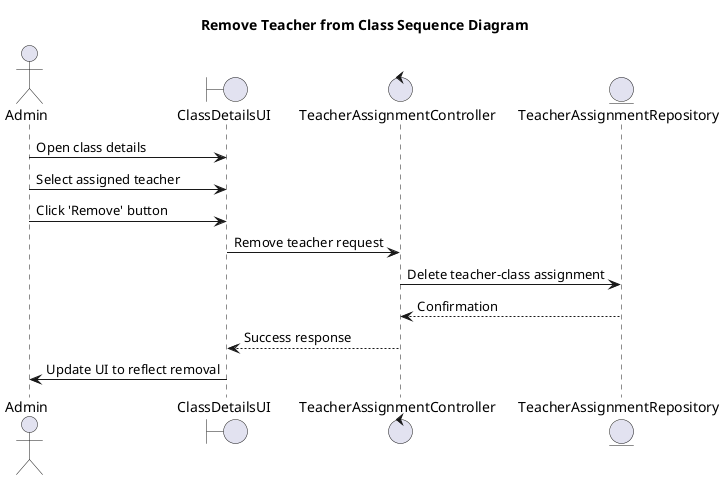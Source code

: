 @startuml RemoveTeacher
title Remove Teacher from Class Sequence Diagram

actor Admin
boundary ClassDetailsUI
control TeacherAssignmentController
entity TeacherAssignmentRepository

Admin -> ClassDetailsUI : Open class details
Admin -> ClassDetailsUI : Select assigned teacher
Admin -> ClassDetailsUI : Click 'Remove' button
ClassDetailsUI -> TeacherAssignmentController : Remove teacher request
TeacherAssignmentController -> TeacherAssignmentRepository : Delete teacher-class assignment
TeacherAssignmentRepository --> TeacherAssignmentController : Confirmation
TeacherAssignmentController --> ClassDetailsUI : Success response
ClassDetailsUI -> Admin : Update UI to reflect removal

@enduml
